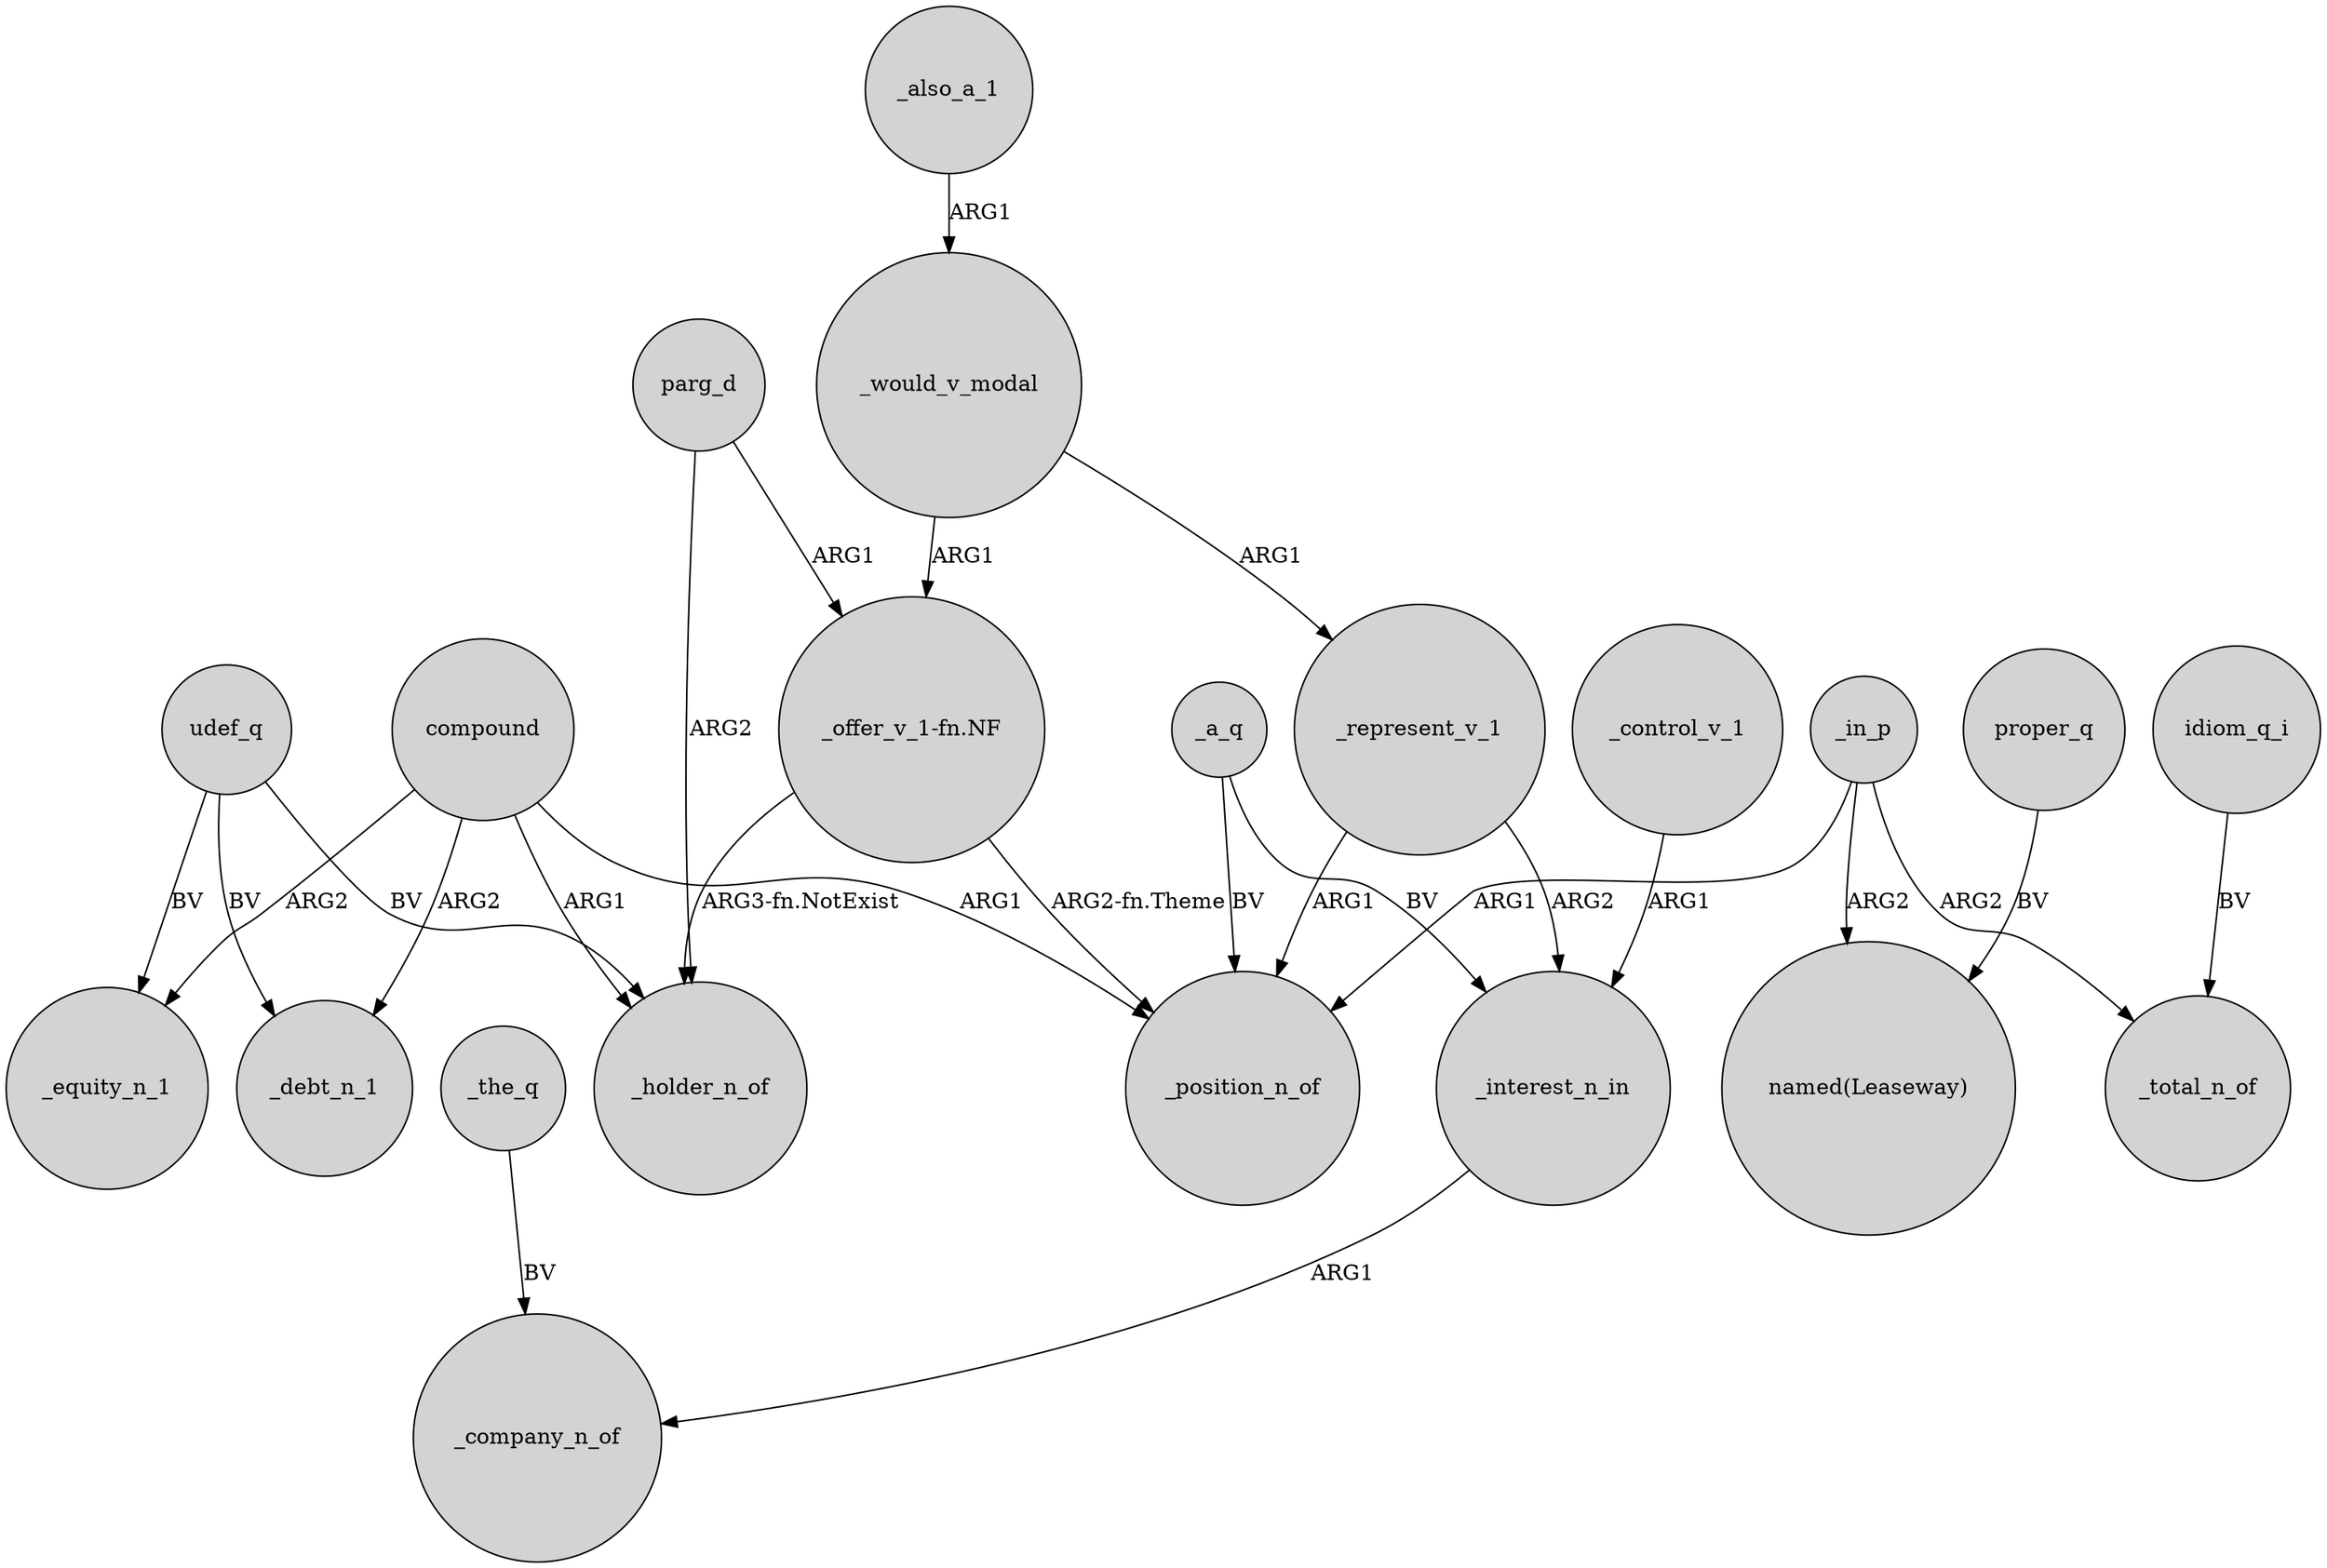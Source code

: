 digraph {
	node [shape=circle style=filled]
	_a_q -> _interest_n_in [label=BV]
	_represent_v_1 -> _interest_n_in [label=ARG2]
	"_offer_v_1-fn.NF" -> _position_n_of [label="ARG2-fn.Theme"]
	udef_q -> _debt_n_1 [label=BV]
	parg_d -> _holder_n_of [label=ARG2]
	compound -> _debt_n_1 [label=ARG2]
	_interest_n_in -> _company_n_of [label=ARG1]
	compound -> _holder_n_of [label=ARG1]
	compound -> _equity_n_1 [label=ARG2]
	_would_v_modal -> _represent_v_1 [label=ARG1]
	_the_q -> _company_n_of [label=BV]
	_also_a_1 -> _would_v_modal [label=ARG1]
	_a_q -> _position_n_of [label=BV]
	udef_q -> _equity_n_1 [label=BV]
	udef_q -> _holder_n_of [label=BV]
	compound -> _position_n_of [label=ARG1]
	_in_p -> _total_n_of [label=ARG2]
	_would_v_modal -> "_offer_v_1-fn.NF" [label=ARG1]
	"_offer_v_1-fn.NF" -> _holder_n_of [label="ARG3-fn.NotExist"]
	_control_v_1 -> _interest_n_in [label=ARG1]
	idiom_q_i -> _total_n_of [label=BV]
	_in_p -> _position_n_of [label=ARG1]
	proper_q -> "named(Leaseway)" [label=BV]
	_in_p -> "named(Leaseway)" [label=ARG2]
	parg_d -> "_offer_v_1-fn.NF" [label=ARG1]
	_represent_v_1 -> _position_n_of [label=ARG1]
}
